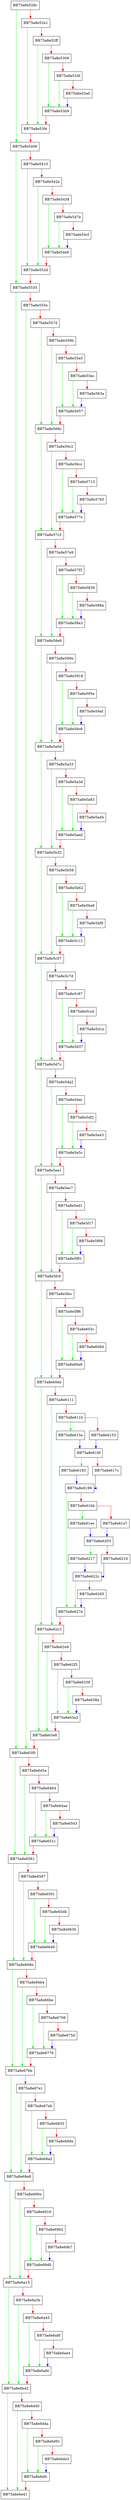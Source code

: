 digraph log_statistics {
  node [shape="box"];
  graph [splines=ortho];
  BB75a8e528c -> BB75a8e5406 [color="green"];
  BB75a8e528c -> BB75a8e52e1 [color="red"];
  BB75a8e52e1 -> BB75a8e53fe [color="green"];
  BB75a8e52e1 -> BB75a8e52ff [color="red"];
  BB75a8e52ff -> BB75a8e53fe [color="green"];
  BB75a8e52ff -> BB75a8e5309 [color="red"];
  BB75a8e5309 -> BB75a8e53b9 [color="green"];
  BB75a8e5309 -> BB75a8e534f [color="red"];
  BB75a8e534f -> BB75a8e53b9 [color="green"];
  BB75a8e534f -> BB75a8e53a0 [color="red"];
  BB75a8e53a0 -> BB75a8e53b9 [color="blue"];
  BB75a8e53b9 -> BB75a8e53fe [color="red"];
  BB75a8e53fe -> BB75a8e5406 [color="red"];
  BB75a8e5406 -> BB75a8e5535 [color="green"];
  BB75a8e5406 -> BB75a8e5410 [color="red"];
  BB75a8e5410 -> BB75a8e552d [color="green"];
  BB75a8e5410 -> BB75a8e542e [color="red"];
  BB75a8e542e -> BB75a8e552d [color="green"];
  BB75a8e542e -> BB75a8e5438 [color="red"];
  BB75a8e5438 -> BB75a8e54e8 [color="green"];
  BB75a8e5438 -> BB75a8e547e [color="red"];
  BB75a8e547e -> BB75a8e54e8 [color="green"];
  BB75a8e547e -> BB75a8e54cf [color="red"];
  BB75a8e54cf -> BB75a8e54e8 [color="blue"];
  BB75a8e54e8 -> BB75a8e552d [color="red"];
  BB75a8e552d -> BB75a8e5535 [color="red"];
  BB75a8e5535 -> BB75a8e63f0 [color="green"];
  BB75a8e5535 -> BB75a8e555e [color="red"];
  BB75a8e555e -> BB75a8e63f0 [color="green"];
  BB75a8e555e -> BB75a8e557d [color="red"];
  BB75a8e557d -> BB75a8e569c [color="green"];
  BB75a8e557d -> BB75a8e559b [color="red"];
  BB75a8e559b -> BB75a8e569c [color="green"];
  BB75a8e559b -> BB75a8e55a5 [color="red"];
  BB75a8e55a5 -> BB75a8e5657 [color="green"];
  BB75a8e55a5 -> BB75a8e55ec [color="red"];
  BB75a8e55ec -> BB75a8e5657 [color="green"];
  BB75a8e55ec -> BB75a8e563e [color="red"];
  BB75a8e563e -> BB75a8e5657 [color="blue"];
  BB75a8e5657 -> BB75a8e569c [color="red"];
  BB75a8e569c -> BB75a8e57c3 [color="green"];
  BB75a8e569c -> BB75a8e56c2 [color="red"];
  BB75a8e56c2 -> BB75a8e57c3 [color="green"];
  BB75a8e56c2 -> BB75a8e56cc [color="red"];
  BB75a8e56cc -> BB75a8e577e [color="green"];
  BB75a8e56cc -> BB75a8e5713 [color="red"];
  BB75a8e5713 -> BB75a8e577e [color="green"];
  BB75a8e5713 -> BB75a8e5765 [color="red"];
  BB75a8e5765 -> BB75a8e577e [color="blue"];
  BB75a8e577e -> BB75a8e57c3 [color="red"];
  BB75a8e57c3 -> BB75a8e58e8 [color="green"];
  BB75a8e57c3 -> BB75a8e57e9 [color="red"];
  BB75a8e57e9 -> BB75a8e58e8 [color="green"];
  BB75a8e57e9 -> BB75a8e57f3 [color="red"];
  BB75a8e57f3 -> BB75a8e58a3 [color="green"];
  BB75a8e57f3 -> BB75a8e5839 [color="red"];
  BB75a8e5839 -> BB75a8e58a3 [color="green"];
  BB75a8e5839 -> BB75a8e588a [color="red"];
  BB75a8e588a -> BB75a8e58a3 [color="blue"];
  BB75a8e58a3 -> BB75a8e58e8 [color="red"];
  BB75a8e58e8 -> BB75a8e5a0d [color="green"];
  BB75a8e58e8 -> BB75a8e590e [color="red"];
  BB75a8e590e -> BB75a8e5a0d [color="green"];
  BB75a8e590e -> BB75a8e5918 [color="red"];
  BB75a8e5918 -> BB75a8e59c8 [color="green"];
  BB75a8e5918 -> BB75a8e595e [color="red"];
  BB75a8e595e -> BB75a8e59c8 [color="green"];
  BB75a8e595e -> BB75a8e59af [color="red"];
  BB75a8e59af -> BB75a8e59c8 [color="blue"];
  BB75a8e59c8 -> BB75a8e5a0d [color="red"];
  BB75a8e5a0d -> BB75a8e5b32 [color="green"];
  BB75a8e5a0d -> BB75a8e5a33 [color="red"];
  BB75a8e5a33 -> BB75a8e5b32 [color="green"];
  BB75a8e5a33 -> BB75a8e5a3d [color="red"];
  BB75a8e5a3d -> BB75a8e5aed [color="green"];
  BB75a8e5a3d -> BB75a8e5a83 [color="red"];
  BB75a8e5a83 -> BB75a8e5aed [color="green"];
  BB75a8e5a83 -> BB75a8e5ad4 [color="red"];
  BB75a8e5ad4 -> BB75a8e5aed [color="blue"];
  BB75a8e5aed -> BB75a8e5b32 [color="red"];
  BB75a8e5b32 -> BB75a8e5c57 [color="green"];
  BB75a8e5b32 -> BB75a8e5b58 [color="red"];
  BB75a8e5b58 -> BB75a8e5c57 [color="green"];
  BB75a8e5b58 -> BB75a8e5b62 [color="red"];
  BB75a8e5b62 -> BB75a8e5c12 [color="green"];
  BB75a8e5b62 -> BB75a8e5ba8 [color="red"];
  BB75a8e5ba8 -> BB75a8e5c12 [color="green"];
  BB75a8e5ba8 -> BB75a8e5bf9 [color="red"];
  BB75a8e5bf9 -> BB75a8e5c12 [color="blue"];
  BB75a8e5c12 -> BB75a8e5c57 [color="red"];
  BB75a8e5c57 -> BB75a8e5d7c [color="green"];
  BB75a8e5c57 -> BB75a8e5c7d [color="red"];
  BB75a8e5c7d -> BB75a8e5d7c [color="green"];
  BB75a8e5c7d -> BB75a8e5c87 [color="red"];
  BB75a8e5c87 -> BB75a8e5d37 [color="green"];
  BB75a8e5c87 -> BB75a8e5ccd [color="red"];
  BB75a8e5ccd -> BB75a8e5d37 [color="green"];
  BB75a8e5ccd -> BB75a8e5d1e [color="red"];
  BB75a8e5d1e -> BB75a8e5d37 [color="blue"];
  BB75a8e5d37 -> BB75a8e5d7c [color="red"];
  BB75a8e5d7c -> BB75a8e5ea1 [color="green"];
  BB75a8e5d7c -> BB75a8e5da2 [color="red"];
  BB75a8e5da2 -> BB75a8e5ea1 [color="green"];
  BB75a8e5da2 -> BB75a8e5dac [color="red"];
  BB75a8e5dac -> BB75a8e5e5c [color="green"];
  BB75a8e5dac -> BB75a8e5df2 [color="red"];
  BB75a8e5df2 -> BB75a8e5e5c [color="green"];
  BB75a8e5df2 -> BB75a8e5e43 [color="red"];
  BB75a8e5e43 -> BB75a8e5e5c [color="blue"];
  BB75a8e5e5c -> BB75a8e5ea1 [color="red"];
  BB75a8e5ea1 -> BB75a8e5fc6 [color="green"];
  BB75a8e5ea1 -> BB75a8e5ec7 [color="red"];
  BB75a8e5ec7 -> BB75a8e5fc6 [color="green"];
  BB75a8e5ec7 -> BB75a8e5ed1 [color="red"];
  BB75a8e5ed1 -> BB75a8e5f81 [color="green"];
  BB75a8e5ed1 -> BB75a8e5f17 [color="red"];
  BB75a8e5f17 -> BB75a8e5f81 [color="green"];
  BB75a8e5f17 -> BB75a8e5f68 [color="red"];
  BB75a8e5f68 -> BB75a8e5f81 [color="blue"];
  BB75a8e5f81 -> BB75a8e5fc6 [color="red"];
  BB75a8e5fc6 -> BB75a8e60eb [color="green"];
  BB75a8e5fc6 -> BB75a8e5fec [color="red"];
  BB75a8e5fec -> BB75a8e60eb [color="green"];
  BB75a8e5fec -> BB75a8e5ff6 [color="red"];
  BB75a8e5ff6 -> BB75a8e60a6 [color="green"];
  BB75a8e5ff6 -> BB75a8e603c [color="red"];
  BB75a8e603c -> BB75a8e60a6 [color="green"];
  BB75a8e603c -> BB75a8e608d [color="red"];
  BB75a8e608d -> BB75a8e60a6 [color="blue"];
  BB75a8e60a6 -> BB75a8e60eb [color="red"];
  BB75a8e60eb -> BB75a8e62c3 [color="green"];
  BB75a8e60eb -> BB75a8e6111 [color="red"];
  BB75a8e6111 -> BB75a8e62c3 [color="green"];
  BB75a8e6111 -> BB75a8e611b [color="red"];
  BB75a8e611b -> BB75a8e615a [color="green"];
  BB75a8e611b -> BB75a8e6153 [color="red"];
  BB75a8e6153 -> BB75a8e616f [color="blue"];
  BB75a8e615a -> BB75a8e616f [color="blue"];
  BB75a8e616f -> BB75a8e6183 [color="green"];
  BB75a8e616f -> BB75a8e617c [color="red"];
  BB75a8e617c -> BB75a8e6198 [color="blue"];
  BB75a8e6183 -> BB75a8e6198 [color="blue"];
  BB75a8e6198 -> BB75a8e627e [color="green"];
  BB75a8e6198 -> BB75a8e61bb [color="red"];
  BB75a8e61bb -> BB75a8e61ee [color="green"];
  BB75a8e61bb -> BB75a8e61e7 [color="red"];
  BB75a8e61e7 -> BB75a8e6203 [color="blue"];
  BB75a8e61ee -> BB75a8e6203 [color="blue"];
  BB75a8e6203 -> BB75a8e6217 [color="green"];
  BB75a8e6203 -> BB75a8e6210 [color="red"];
  BB75a8e6210 -> BB75a8e622c [color="blue"];
  BB75a8e6217 -> BB75a8e622c [color="blue"];
  BB75a8e622c -> BB75a8e627e [color="green"];
  BB75a8e622c -> BB75a8e6265 [color="red"];
  BB75a8e6265 -> BB75a8e627e [color="blue"];
  BB75a8e627e -> BB75a8e62c3 [color="red"];
  BB75a8e62c3 -> BB75a8e63e8 [color="green"];
  BB75a8e62c3 -> BB75a8e62e9 [color="red"];
  BB75a8e62e9 -> BB75a8e63e8 [color="green"];
  BB75a8e62e9 -> BB75a8e62f3 [color="red"];
  BB75a8e62f3 -> BB75a8e63a3 [color="green"];
  BB75a8e62f3 -> BB75a8e6339 [color="red"];
  BB75a8e6339 -> BB75a8e63a3 [color="green"];
  BB75a8e6339 -> BB75a8e638a [color="red"];
  BB75a8e638a -> BB75a8e63a3 [color="blue"];
  BB75a8e63a3 -> BB75a8e63e8 [color="red"];
  BB75a8e63e8 -> BB75a8e63f0 [color="red"];
  BB75a8e63f0 -> BB75a8e6561 [color="green"];
  BB75a8e63f0 -> BB75a8e645a [color="red"];
  BB75a8e645a -> BB75a8e6561 [color="green"];
  BB75a8e645a -> BB75a8e6464 [color="red"];
  BB75a8e6464 -> BB75a8e651c [color="green"];
  BB75a8e6464 -> BB75a8e64ae [color="red"];
  BB75a8e64ae -> BB75a8e651c [color="green"];
  BB75a8e64ae -> BB75a8e6503 [color="red"];
  BB75a8e6503 -> BB75a8e651c [color="blue"];
  BB75a8e651c -> BB75a8e6561 [color="red"];
  BB75a8e6561 -> BB75a8e668e [color="green"];
  BB75a8e6561 -> BB75a8e6587 [color="red"];
  BB75a8e6587 -> BB75a8e668e [color="green"];
  BB75a8e6587 -> BB75a8e6591 [color="red"];
  BB75a8e6591 -> BB75a8e6649 [color="green"];
  BB75a8e6591 -> BB75a8e65db [color="red"];
  BB75a8e65db -> BB75a8e6649 [color="green"];
  BB75a8e65db -> BB75a8e6630 [color="red"];
  BB75a8e6630 -> BB75a8e6649 [color="blue"];
  BB75a8e6649 -> BB75a8e668e [color="red"];
  BB75a8e668e -> BB75a8e67bb [color="green"];
  BB75a8e668e -> BB75a8e66b4 [color="red"];
  BB75a8e66b4 -> BB75a8e67bb [color="green"];
  BB75a8e66b4 -> BB75a8e66be [color="red"];
  BB75a8e66be -> BB75a8e6776 [color="green"];
  BB75a8e66be -> BB75a8e6708 [color="red"];
  BB75a8e6708 -> BB75a8e6776 [color="green"];
  BB75a8e6708 -> BB75a8e675d [color="red"];
  BB75a8e675d -> BB75a8e6776 [color="blue"];
  BB75a8e6776 -> BB75a8e67bb [color="red"];
  BB75a8e67bb -> BB75a8e68e8 [color="green"];
  BB75a8e67bb -> BB75a8e67e1 [color="red"];
  BB75a8e67e1 -> BB75a8e68e8 [color="green"];
  BB75a8e67e1 -> BB75a8e67eb [color="red"];
  BB75a8e67eb -> BB75a8e68a3 [color="green"];
  BB75a8e67eb -> BB75a8e6835 [color="red"];
  BB75a8e6835 -> BB75a8e68a3 [color="green"];
  BB75a8e6835 -> BB75a8e688a [color="red"];
  BB75a8e688a -> BB75a8e68a3 [color="blue"];
  BB75a8e68a3 -> BB75a8e68e8 [color="red"];
  BB75a8e68e8 -> BB75a8e6a15 [color="green"];
  BB75a8e68e8 -> BB75a8e690e [color="red"];
  BB75a8e690e -> BB75a8e6a15 [color="green"];
  BB75a8e690e -> BB75a8e6918 [color="red"];
  BB75a8e6918 -> BB75a8e69d0 [color="green"];
  BB75a8e6918 -> BB75a8e6962 [color="red"];
  BB75a8e6962 -> BB75a8e69d0 [color="green"];
  BB75a8e6962 -> BB75a8e69b7 [color="red"];
  BB75a8e69b7 -> BB75a8e69d0 [color="blue"];
  BB75a8e69d0 -> BB75a8e6a15 [color="red"];
  BB75a8e6a15 -> BB75a8e6b42 [color="green"];
  BB75a8e6a15 -> BB75a8e6a3b [color="red"];
  BB75a8e6a3b -> BB75a8e6b42 [color="green"];
  BB75a8e6a3b -> BB75a8e6a45 [color="red"];
  BB75a8e6a45 -> BB75a8e6afd [color="green"];
  BB75a8e6a45 -> BB75a8e6a8f [color="red"];
  BB75a8e6a8f -> BB75a8e6afd [color="green"];
  BB75a8e6a8f -> BB75a8e6ae4 [color="red"];
  BB75a8e6ae4 -> BB75a8e6afd [color="blue"];
  BB75a8e6afd -> BB75a8e6b42 [color="red"];
  BB75a8e6b42 -> BB75a8e6e41 [color="green"];
  BB75a8e6b42 -> BB75a8e6d40 [color="red"];
  BB75a8e6d40 -> BB75a8e6e41 [color="green"];
  BB75a8e6d40 -> BB75a8e6d4a [color="red"];
  BB75a8e6d4a -> BB75a8e6dfc [color="green"];
  BB75a8e6d4a -> BB75a8e6d91 [color="red"];
  BB75a8e6d91 -> BB75a8e6dfc [color="green"];
  BB75a8e6d91 -> BB75a8e6de3 [color="red"];
  BB75a8e6de3 -> BB75a8e6dfc [color="blue"];
  BB75a8e6dfc -> BB75a8e6e41 [color="red"];
}